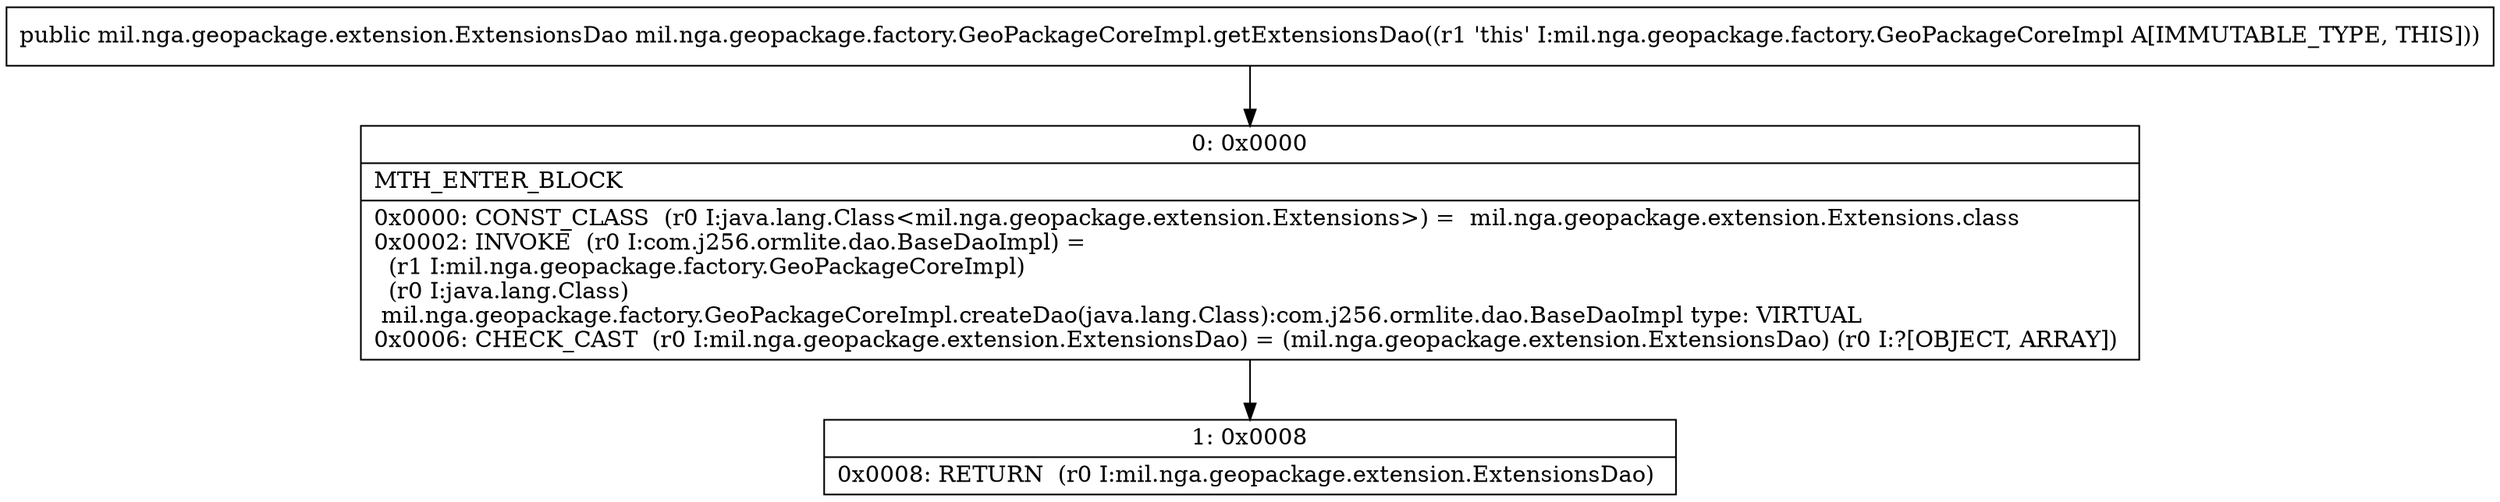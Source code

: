 digraph "CFG formil.nga.geopackage.factory.GeoPackageCoreImpl.getExtensionsDao()Lmil\/nga\/geopackage\/extension\/ExtensionsDao;" {
Node_0 [shape=record,label="{0\:\ 0x0000|MTH_ENTER_BLOCK\l|0x0000: CONST_CLASS  (r0 I:java.lang.Class\<mil.nga.geopackage.extension.Extensions\>) =  mil.nga.geopackage.extension.Extensions.class \l0x0002: INVOKE  (r0 I:com.j256.ormlite.dao.BaseDaoImpl) = \l  (r1 I:mil.nga.geopackage.factory.GeoPackageCoreImpl)\l  (r0 I:java.lang.Class)\l mil.nga.geopackage.factory.GeoPackageCoreImpl.createDao(java.lang.Class):com.j256.ormlite.dao.BaseDaoImpl type: VIRTUAL \l0x0006: CHECK_CAST  (r0 I:mil.nga.geopackage.extension.ExtensionsDao) = (mil.nga.geopackage.extension.ExtensionsDao) (r0 I:?[OBJECT, ARRAY]) \l}"];
Node_1 [shape=record,label="{1\:\ 0x0008|0x0008: RETURN  (r0 I:mil.nga.geopackage.extension.ExtensionsDao) \l}"];
MethodNode[shape=record,label="{public mil.nga.geopackage.extension.ExtensionsDao mil.nga.geopackage.factory.GeoPackageCoreImpl.getExtensionsDao((r1 'this' I:mil.nga.geopackage.factory.GeoPackageCoreImpl A[IMMUTABLE_TYPE, THIS])) }"];
MethodNode -> Node_0;
Node_0 -> Node_1;
}

